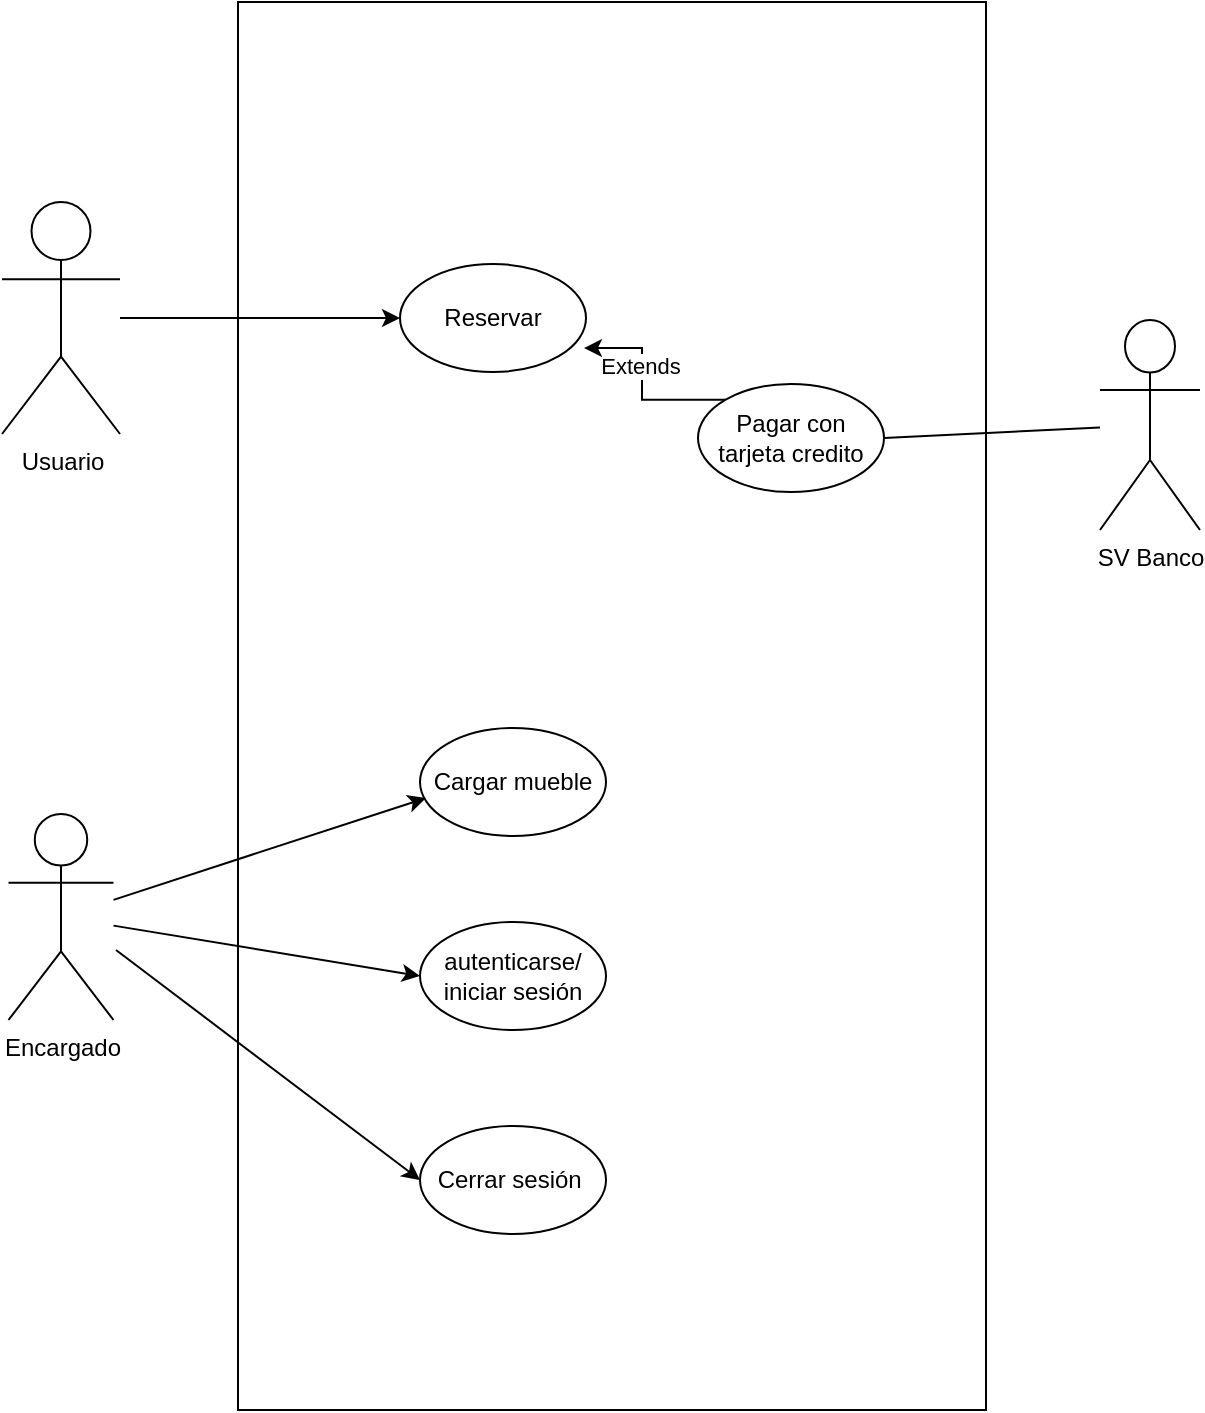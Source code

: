 <mxfile version="24.7.16">
  <diagram name="Página-1" id="JRi5kvOLhuqcjtSxJWvQ">
    <mxGraphModel dx="1149" dy="1143" grid="0" gridSize="10" guides="1" tooltips="1" connect="1" arrows="1" fold="1" page="0" pageScale="1" pageWidth="827" pageHeight="1169" math="0" shadow="0">
      <root>
        <mxCell id="0" />
        <mxCell id="1" parent="0" />
        <mxCell id="92FHdhdRXUwlb0mkstnd-10" value="" style="rounded=0;whiteSpace=wrap;html=1;" parent="1" vertex="1">
          <mxGeometry x="-52" y="-294" width="374" height="704" as="geometry" />
        </mxCell>
        <mxCell id="KJ6Jxgq62XlujZqhEzeB-1" value="Usuario" style="shape=umlActor;verticalLabelPosition=bottom;verticalAlign=top;html=1;outlineConnect=0;" vertex="1" parent="1">
          <mxGeometry x="-170" y="-194" width="59" height="116" as="geometry" />
        </mxCell>
        <mxCell id="KJ6Jxgq62XlujZqhEzeB-2" value="Reservar" style="ellipse;whiteSpace=wrap;html=1;" vertex="1" parent="1">
          <mxGeometry x="29" y="-163" width="93" height="54" as="geometry" />
        </mxCell>
        <mxCell id="KJ6Jxgq62XlujZqhEzeB-3" value="" style="endArrow=classic;html=1;rounded=0;" edge="1" parent="1" source="KJ6Jxgq62XlujZqhEzeB-1" target="KJ6Jxgq62XlujZqhEzeB-2">
          <mxGeometry width="50" height="50" relative="1" as="geometry">
            <mxPoint x="37" y="91" as="sourcePoint" />
            <mxPoint x="87" y="41" as="targetPoint" />
          </mxGeometry>
        </mxCell>
        <mxCell id="KJ6Jxgq62XlujZqhEzeB-6" value="Encargado" style="shape=umlActor;verticalLabelPosition=bottom;verticalAlign=top;html=1;outlineConnect=0;" vertex="1" parent="1">
          <mxGeometry x="-166.75" y="112" width="52.5" height="103" as="geometry" />
        </mxCell>
        <mxCell id="KJ6Jxgq62XlujZqhEzeB-7" value="SV Banco" style="shape=umlActor;verticalLabelPosition=bottom;verticalAlign=top;html=1;outlineConnect=0;" vertex="1" parent="1">
          <mxGeometry x="379" y="-135" width="50" height="105" as="geometry" />
        </mxCell>
        <mxCell id="KJ6Jxgq62XlujZqhEzeB-8" value="autenticarse/&lt;div&gt;iniciar sesión&lt;/div&gt;" style="ellipse;whiteSpace=wrap;html=1;" vertex="1" parent="1">
          <mxGeometry x="39" y="166" width="93" height="54" as="geometry" />
        </mxCell>
        <mxCell id="KJ6Jxgq62XlujZqhEzeB-10" value="Cargar mueble" style="ellipse;whiteSpace=wrap;html=1;" vertex="1" parent="1">
          <mxGeometry x="39" y="69" width="93" height="54" as="geometry" />
        </mxCell>
        <mxCell id="KJ6Jxgq62XlujZqhEzeB-11" value="Cerrar sesión&amp;nbsp;" style="ellipse;whiteSpace=wrap;html=1;" vertex="1" parent="1">
          <mxGeometry x="39" y="268" width="93" height="54" as="geometry" />
        </mxCell>
        <mxCell id="KJ6Jxgq62XlujZqhEzeB-12" value="" style="endArrow=classic;html=1;rounded=0;entryX=0.032;entryY=0.648;entryDx=0;entryDy=0;entryPerimeter=0;" edge="1" parent="1" source="KJ6Jxgq62XlujZqhEzeB-6" target="KJ6Jxgq62XlujZqhEzeB-10">
          <mxGeometry width="50" height="50" relative="1" as="geometry">
            <mxPoint x="36" y="91" as="sourcePoint" />
            <mxPoint x="86" y="41" as="targetPoint" />
          </mxGeometry>
        </mxCell>
        <mxCell id="KJ6Jxgq62XlujZqhEzeB-13" value="" style="endArrow=classic;html=1;rounded=0;entryX=0;entryY=0.5;entryDx=0;entryDy=0;" edge="1" parent="1" source="KJ6Jxgq62XlujZqhEzeB-6" target="KJ6Jxgq62XlujZqhEzeB-8">
          <mxGeometry width="50" height="50" relative="1" as="geometry">
            <mxPoint x="36" y="91" as="sourcePoint" />
            <mxPoint x="86" y="41" as="targetPoint" />
          </mxGeometry>
        </mxCell>
        <mxCell id="KJ6Jxgq62XlujZqhEzeB-14" value="" style="endArrow=classic;html=1;rounded=0;entryX=0;entryY=0.5;entryDx=0;entryDy=0;" edge="1" parent="1" target="KJ6Jxgq62XlujZqhEzeB-11">
          <mxGeometry width="50" height="50" relative="1" as="geometry">
            <mxPoint x="-113" y="180" as="sourcePoint" />
            <mxPoint x="86" y="41" as="targetPoint" />
          </mxGeometry>
        </mxCell>
        <mxCell id="KJ6Jxgq62XlujZqhEzeB-15" value="Pagar con tarjeta credito" style="ellipse;whiteSpace=wrap;html=1;" vertex="1" parent="1">
          <mxGeometry x="178" y="-103" width="93" height="54" as="geometry" />
        </mxCell>
        <mxCell id="KJ6Jxgq62XlujZqhEzeB-16" style="edgeStyle=orthogonalEdgeStyle;rounded=0;orthogonalLoop=1;jettySize=auto;html=1;exitX=0;exitY=0;exitDx=0;exitDy=0;entryX=0.989;entryY=0.778;entryDx=0;entryDy=0;entryPerimeter=0;" edge="1" parent="1" source="KJ6Jxgq62XlujZqhEzeB-15" target="KJ6Jxgq62XlujZqhEzeB-2">
          <mxGeometry relative="1" as="geometry" />
        </mxCell>
        <mxCell id="KJ6Jxgq62XlujZqhEzeB-17" value="Extends" style="edgeLabel;html=1;align=center;verticalAlign=middle;resizable=0;points=[];" vertex="1" connectable="0" parent="KJ6Jxgq62XlujZqhEzeB-16">
          <mxGeometry x="0.213" y="1" relative="1" as="geometry">
            <mxPoint as="offset" />
          </mxGeometry>
        </mxCell>
        <mxCell id="KJ6Jxgq62XlujZqhEzeB-18" value="" style="endArrow=none;html=1;rounded=0;exitX=1;exitY=0.5;exitDx=0;exitDy=0;" edge="1" parent="1" source="KJ6Jxgq62XlujZqhEzeB-15" target="KJ6Jxgq62XlujZqhEzeB-7">
          <mxGeometry width="50" height="50" relative="1" as="geometry">
            <mxPoint x="36" y="91" as="sourcePoint" />
            <mxPoint x="86" y="41" as="targetPoint" />
          </mxGeometry>
        </mxCell>
      </root>
    </mxGraphModel>
  </diagram>
</mxfile>
